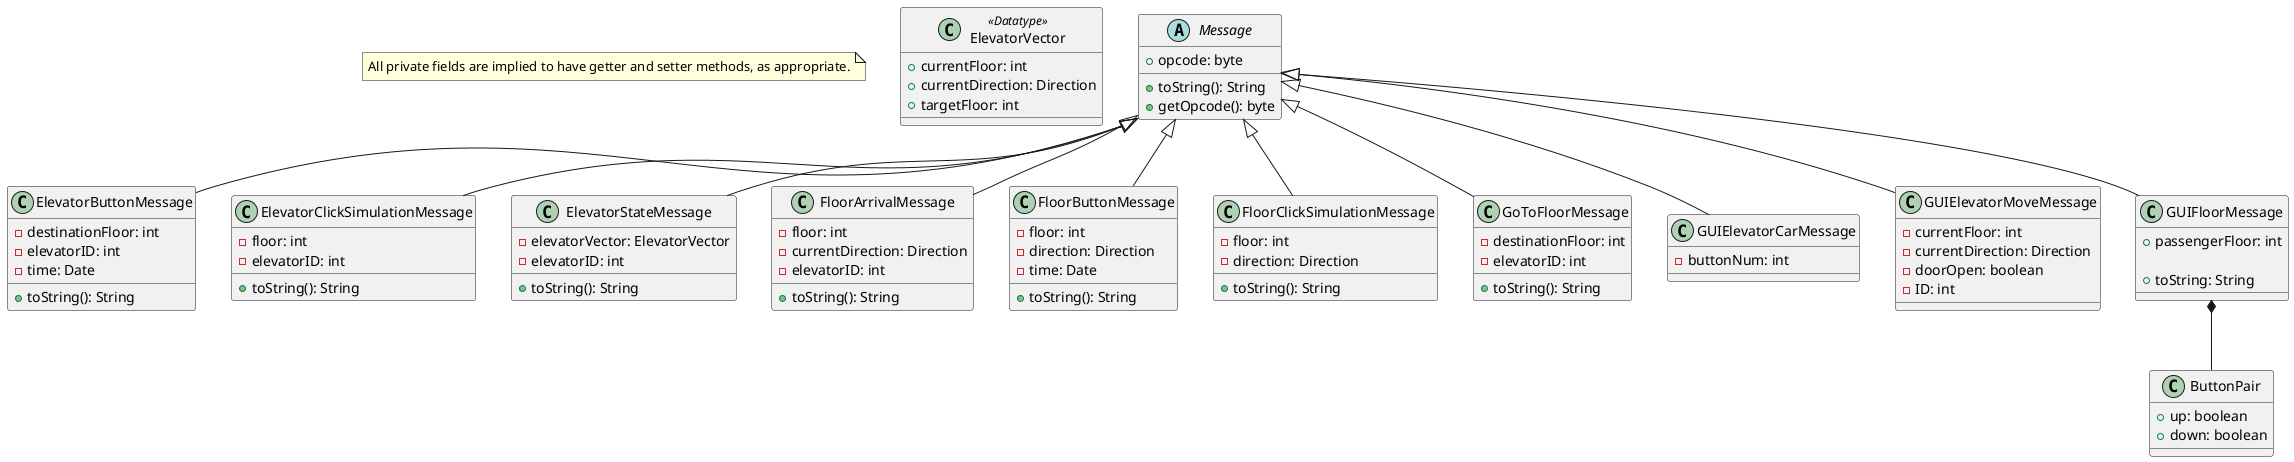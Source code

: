 @startuml

note "All private fields are implied to have getter and setter methods, as appropriate." as N1

class ElevatorVector <<Datatype>> {
    +currentFloor: int
    +currentDirection: Direction
    +targetFloor: int
}

abstract class Message {
    +opcode: byte

    +toString(): String
    +getOpcode(): byte
}

class ElevatorButtonMessage {
    -destinationFloor: int
    -elevatorID: int
    -time: Date

    +toString(): String
}

class ElevatorClickSimulationMessage {
    -floor: int
    -elevatorID: int

    +toString(): String
}

class ElevatorStateMessage {
    -elevatorVector: ElevatorVector
    -elevatorID: int

    +toString(): String
}

class FloorArrivalMessage {
    -floor: int
    -currentDirection: Direction
    -elevatorID: int

    +toString(): String
}

class FloorButtonMessage {
    -floor: int
    -direction: Direction
    -time: Date

    +toString(): String
}

class FloorClickSimulationMessage {
    -floor: int
    -direction: Direction

    +toString(): String
}

class GoToFloorMessage {
    -destinationFloor: int
    -elevatorID: int

    +toString(): String
}

class GUIElevatorCarMessage {
    -buttonNum: int
}

class GUIElevatorMoveMessage {
    -currentFloor: int
    -currentDirection: Direction
    -doorOpen: boolean
    -ID: int
}

class GUIFloorMessage {
    +passengerFloor: int

    +toString: String
}

class ButtonPair {
    +up: boolean
    +down: boolean
}

Message <|-- ElevatorButtonMessage
Message <|-- ElevatorClickSimulationMessage
Message <|-- ElevatorStateMessage

Message <|-- FloorArrivalMessage
Message <|-- FloorButtonMessage
Message <|-- FloorClickSimulationMessage

Message <|-- GoToFloorMessage

Message <|-- GUIElevatorCarMessage
Message <|-- GUIElevatorMoveMessage
Message <|-- GUIFloorMessage

GUIFloorMessage *-- ButtonPair


@enduml